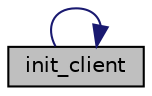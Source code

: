 digraph "init_client"
{
  edge [fontname="Helvetica",fontsize="10",labelfontname="Helvetica",labelfontsize="10"];
  node [fontname="Helvetica",fontsize="10",shape=record];
  rankdir="LR";
  Node13 [label="init_client",height=0.2,width=0.4,color="black", fillcolor="grey75", style="filled", fontcolor="black"];
  Node13 -> Node13 [color="midnightblue",fontsize="10",style="solid",fontname="Helvetica"];
}
